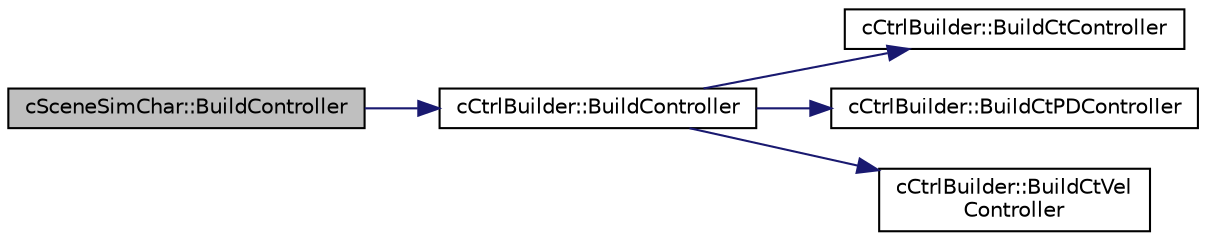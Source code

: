 digraph "cSceneSimChar::BuildController"
{
 // LATEX_PDF_SIZE
  edge [fontname="Helvetica",fontsize="10",labelfontname="Helvetica",labelfontsize="10"];
  node [fontname="Helvetica",fontsize="10",shape=record];
  rankdir="LR";
  Node1 [label="cSceneSimChar::BuildController",height=0.2,width=0.4,color="black", fillcolor="grey75", style="filled", fontcolor="black",tooltip=" "];
  Node1 -> Node2 [color="midnightblue",fontsize="10",style="solid",fontname="Helvetica"];
  Node2 [label="cCtrlBuilder::BuildController",height=0.2,width=0.4,color="black", fillcolor="white", style="filled",URL="$classc_ctrl_builder.html#a67f3179d9195e44604c597baf2239a6b",tooltip=" "];
  Node2 -> Node3 [color="midnightblue",fontsize="10",style="solid",fontname="Helvetica"];
  Node3 [label="cCtrlBuilder::BuildCtController",height=0.2,width=0.4,color="black", fillcolor="white", style="filled",URL="$classc_ctrl_builder.html#ac733dd4f1bde3a7d828244ab96eb1d64",tooltip=" "];
  Node2 -> Node4 [color="midnightblue",fontsize="10",style="solid",fontname="Helvetica"];
  Node4 [label="cCtrlBuilder::BuildCtPDController",height=0.2,width=0.4,color="black", fillcolor="white", style="filled",URL="$classc_ctrl_builder.html#ad693cf89d213d374c1a7bbbfa8d80066",tooltip=" "];
  Node2 -> Node5 [color="midnightblue",fontsize="10",style="solid",fontname="Helvetica"];
  Node5 [label="cCtrlBuilder::BuildCtVel\lController",height=0.2,width=0.4,color="black", fillcolor="white", style="filled",URL="$classc_ctrl_builder.html#a150d37ed379c2df513b0eb57bef7011f",tooltip=" "];
}
